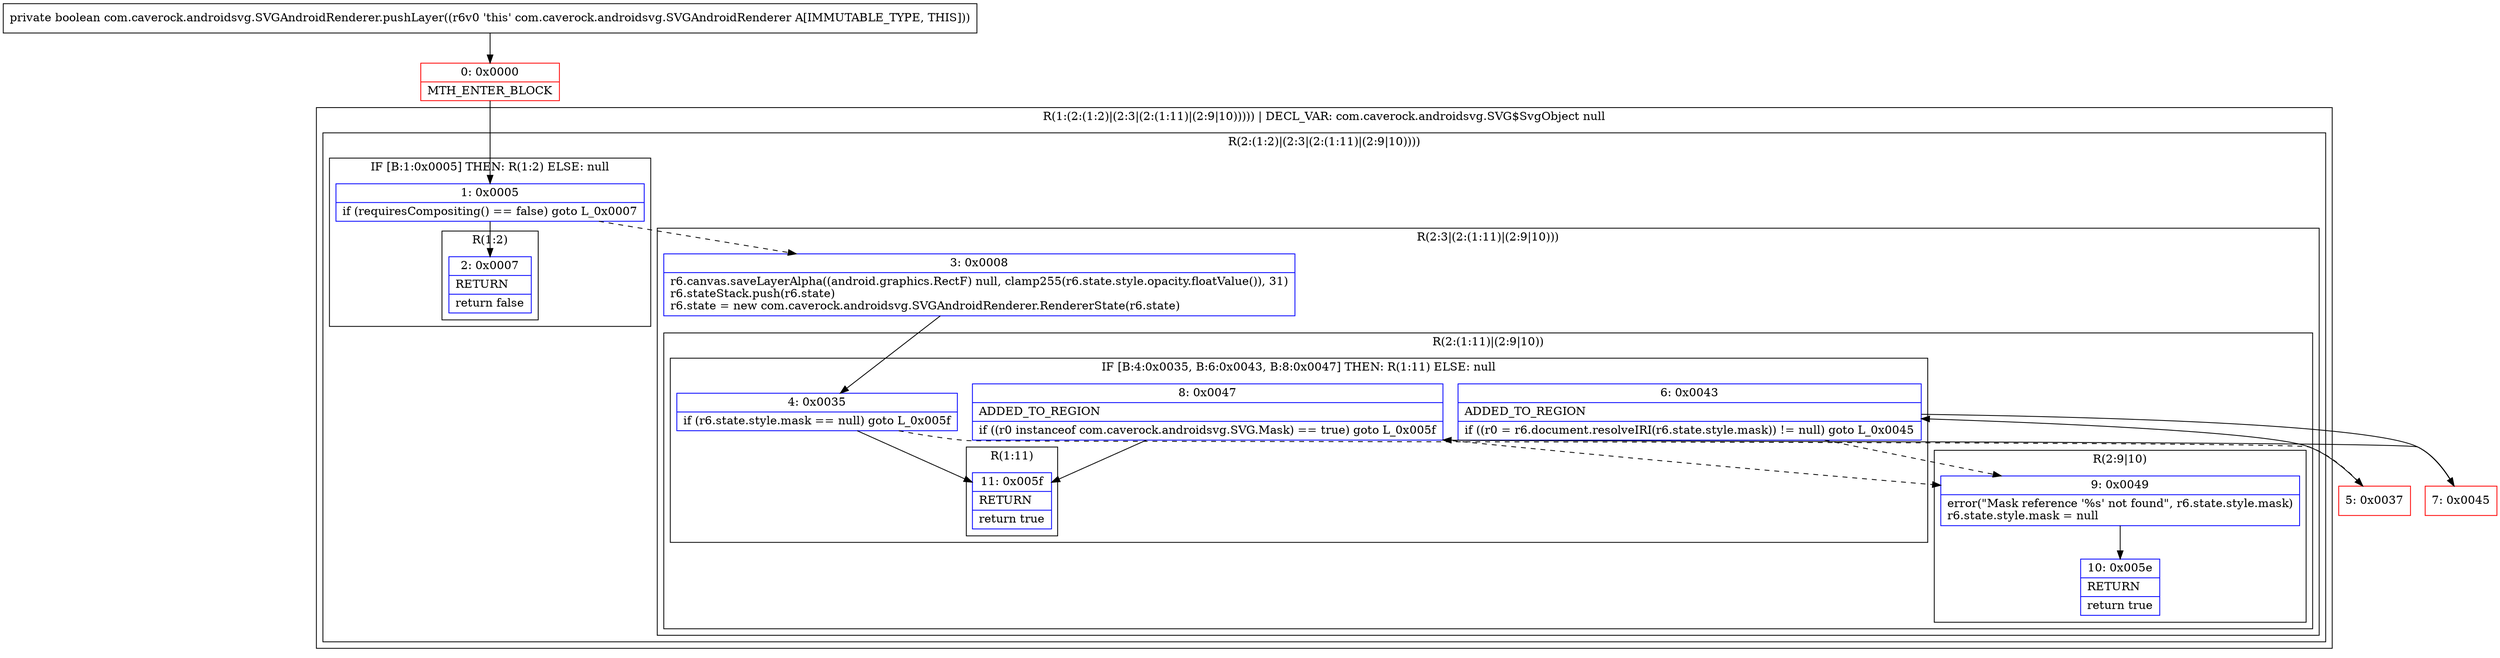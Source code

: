 digraph "CFG forcom.caverock.androidsvg.SVGAndroidRenderer.pushLayer()Z" {
subgraph cluster_Region_1978325979 {
label = "R(1:(2:(1:2)|(2:3|(2:(1:11)|(2:9|10))))) | DECL_VAR: com.caverock.androidsvg.SVG$SvgObject null\l";
node [shape=record,color=blue];
subgraph cluster_Region_2039000392 {
label = "R(2:(1:2)|(2:3|(2:(1:11)|(2:9|10))))";
node [shape=record,color=blue];
subgraph cluster_IfRegion_1948589709 {
label = "IF [B:1:0x0005] THEN: R(1:2) ELSE: null";
node [shape=record,color=blue];
Node_1 [shape=record,label="{1\:\ 0x0005|if (requiresCompositing() == false) goto L_0x0007\l}"];
subgraph cluster_Region_1282156126 {
label = "R(1:2)";
node [shape=record,color=blue];
Node_2 [shape=record,label="{2\:\ 0x0007|RETURN\l|return false\l}"];
}
}
subgraph cluster_Region_1878726667 {
label = "R(2:3|(2:(1:11)|(2:9|10)))";
node [shape=record,color=blue];
Node_3 [shape=record,label="{3\:\ 0x0008|r6.canvas.saveLayerAlpha((android.graphics.RectF) null, clamp255(r6.state.style.opacity.floatValue()), 31)\lr6.stateStack.push(r6.state)\lr6.state = new com.caverock.androidsvg.SVGAndroidRenderer.RendererState(r6.state)\l}"];
subgraph cluster_Region_1394936401 {
label = "R(2:(1:11)|(2:9|10))";
node [shape=record,color=blue];
subgraph cluster_IfRegion_262715342 {
label = "IF [B:4:0x0035, B:6:0x0043, B:8:0x0047] THEN: R(1:11) ELSE: null";
node [shape=record,color=blue];
Node_4 [shape=record,label="{4\:\ 0x0035|if (r6.state.style.mask == null) goto L_0x005f\l}"];
Node_6 [shape=record,label="{6\:\ 0x0043|ADDED_TO_REGION\l|if ((r0 = r6.document.resolveIRI(r6.state.style.mask)) != null) goto L_0x0045\l}"];
Node_8 [shape=record,label="{8\:\ 0x0047|ADDED_TO_REGION\l|if ((r0 instanceof com.caverock.androidsvg.SVG.Mask) == true) goto L_0x005f\l}"];
subgraph cluster_Region_584789683 {
label = "R(1:11)";
node [shape=record,color=blue];
Node_11 [shape=record,label="{11\:\ 0x005f|RETURN\l|return true\l}"];
}
}
subgraph cluster_Region_366428579 {
label = "R(2:9|10)";
node [shape=record,color=blue];
Node_9 [shape=record,label="{9\:\ 0x0049|error(\"Mask reference '%s' not found\", r6.state.style.mask)\lr6.state.style.mask = null\l}"];
Node_10 [shape=record,label="{10\:\ 0x005e|RETURN\l|return true\l}"];
}
}
}
}
}
Node_0 [shape=record,color=red,label="{0\:\ 0x0000|MTH_ENTER_BLOCK\l}"];
Node_5 [shape=record,color=red,label="{5\:\ 0x0037}"];
Node_7 [shape=record,color=red,label="{7\:\ 0x0045}"];
MethodNode[shape=record,label="{private boolean com.caverock.androidsvg.SVGAndroidRenderer.pushLayer((r6v0 'this' com.caverock.androidsvg.SVGAndroidRenderer A[IMMUTABLE_TYPE, THIS])) }"];
MethodNode -> Node_0;
Node_1 -> Node_2;
Node_1 -> Node_3[style=dashed];
Node_3 -> Node_4;
Node_4 -> Node_5[style=dashed];
Node_4 -> Node_11;
Node_6 -> Node_7;
Node_6 -> Node_9[style=dashed];
Node_8 -> Node_9[style=dashed];
Node_8 -> Node_11;
Node_9 -> Node_10;
Node_0 -> Node_1;
Node_5 -> Node_6;
Node_7 -> Node_8;
}

